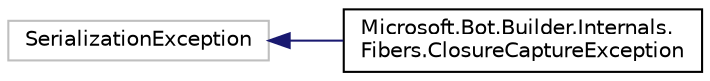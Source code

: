 digraph "Graphical Class Hierarchy"
{
  edge [fontname="Helvetica",fontsize="10",labelfontname="Helvetica",labelfontsize="10"];
  node [fontname="Helvetica",fontsize="10",shape=record];
  rankdir="LR";
  Node1 [label="SerializationException",height=0.2,width=0.4,color="grey75", fillcolor="white", style="filled"];
  Node1 -> Node2 [dir="back",color="midnightblue",fontsize="10",style="solid",fontname="Helvetica"];
  Node2 [label="Microsoft.Bot.Builder.Internals.\lFibers.ClosureCaptureException",height=0.2,width=0.4,color="black", fillcolor="white", style="filled",URL="$dd/d72/class_microsoft_1_1_bot_1_1_builder_1_1_internals_1_1_fibers_1_1_closure_capture_exception.html"];
}
